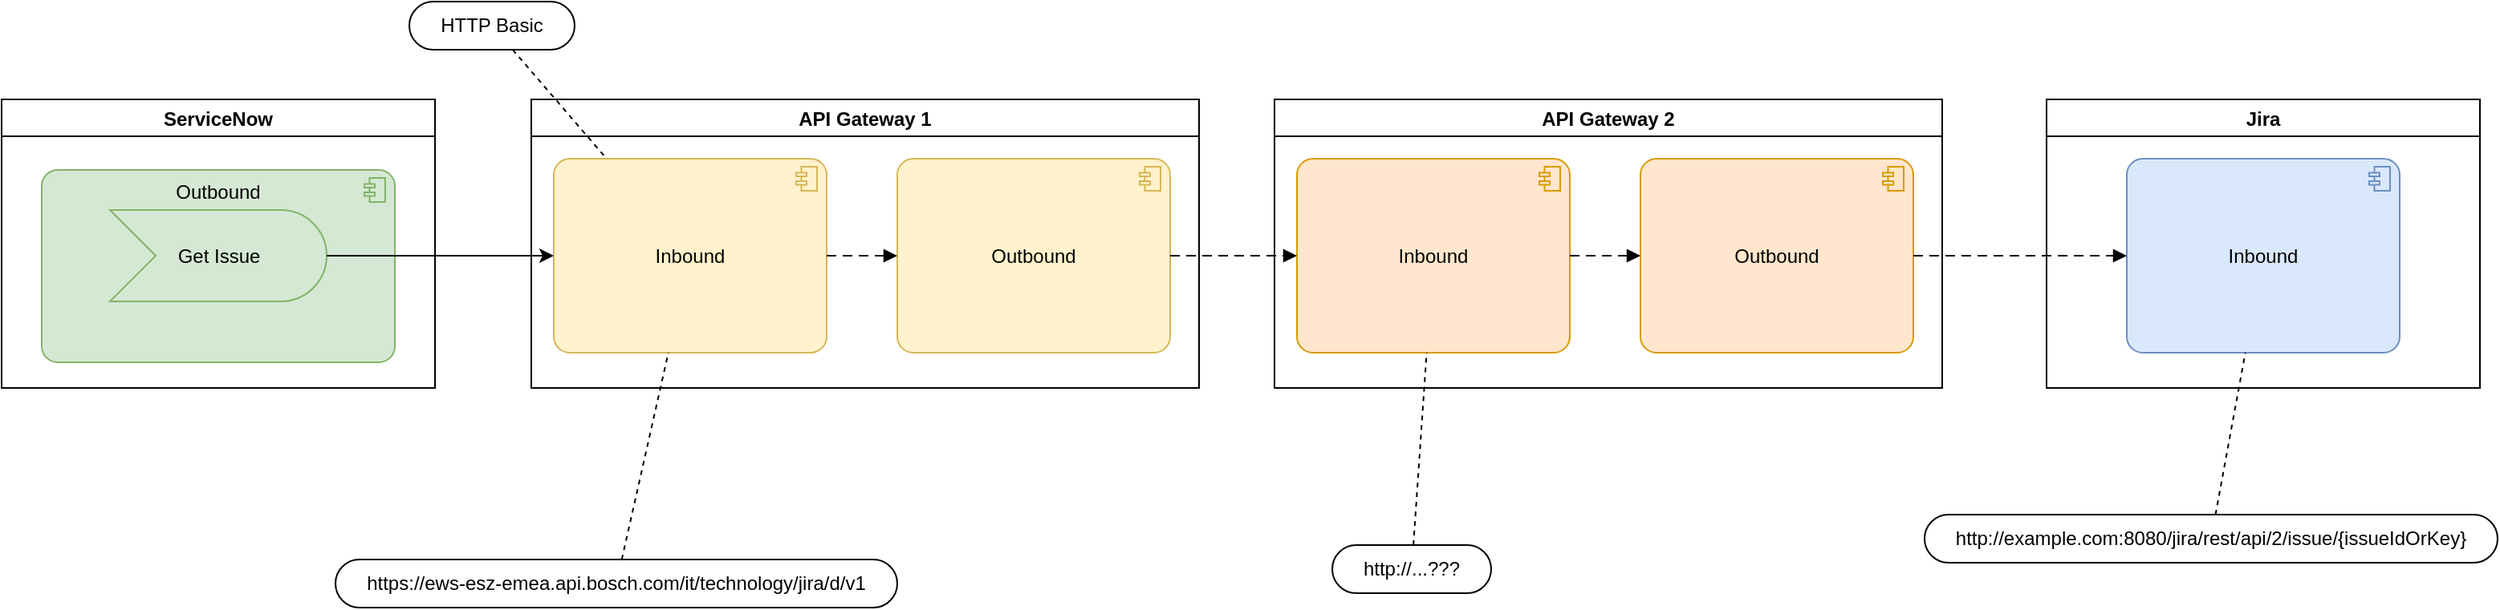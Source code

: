 <mxfile version="24.6.4" type="github">
  <diagram name="Page-1" id="yZ5Ocwlv4FhU6Q7RMmHw">
    <mxGraphModel dx="1644" dy="2370" grid="0" gridSize="10" guides="1" tooltips="1" connect="0" arrows="0" fold="1" page="1" pageScale="1" pageWidth="1654" pageHeight="1169" math="0" shadow="0">
      <root>
        <mxCell id="0" />
        <mxCell id="1" parent="0" />
        <mxCell id="MCBt5lzLdkXNeVL7bORd-1" value="API Gateway 1" style="swimlane;" vertex="1" parent="1">
          <mxGeometry x="355" y="-670" width="416" height="180" as="geometry" />
        </mxCell>
        <mxCell id="MCBt5lzLdkXNeVL7bORd-2" value="Inbound" style="html=1;outlineConnect=0;whiteSpace=wrap;fillColor=#fff2cc;shape=mxgraph.archimate3.application;appType=comp;archiType=rounded;strokeColor=#d6b656;verticalAlign=middle;fontStyle=0" vertex="1" parent="MCBt5lzLdkXNeVL7bORd-1">
          <mxGeometry x="14" y="37" width="170" height="121" as="geometry" />
        </mxCell>
        <mxCell id="MCBt5lzLdkXNeVL7bORd-22" value="Outbound" style="html=1;outlineConnect=0;whiteSpace=wrap;fillColor=#fff2cc;shape=mxgraph.archimate3.application;appType=comp;archiType=rounded;strokeColor=#d6b656;verticalAlign=middle;fontStyle=0" vertex="1" parent="MCBt5lzLdkXNeVL7bORd-1">
          <mxGeometry x="228" y="37" width="170" height="121" as="geometry" />
        </mxCell>
        <mxCell id="MCBt5lzLdkXNeVL7bORd-13" value="" style="html=1;endArrow=block;dashed=1;elbow=vertical;endFill=1;dashPattern=6 4;rounded=0;fontSize=12;fontStyle=0" edge="1" parent="MCBt5lzLdkXNeVL7bORd-1" source="MCBt5lzLdkXNeVL7bORd-2" target="MCBt5lzLdkXNeVL7bORd-22">
          <mxGeometry width="160" relative="1" as="geometry">
            <mxPoint x="763" y="-106" as="sourcePoint" />
            <mxPoint x="989" y="-54" as="targetPoint" />
          </mxGeometry>
        </mxCell>
        <mxCell id="MCBt5lzLdkXNeVL7bORd-5" value="ServiceNow" style="swimlane;" vertex="1" parent="1">
          <mxGeometry x="25" y="-670" width="270" height="180" as="geometry" />
        </mxCell>
        <mxCell id="MCBt5lzLdkXNeVL7bORd-21" value="Outbound" style="html=1;outlineConnect=0;whiteSpace=wrap;fillColor=#d5e8d4;shape=mxgraph.archimate3.application;appType=comp;archiType=rounded;strokeColor=#82b366;verticalAlign=top;fontStyle=0" vertex="1" parent="MCBt5lzLdkXNeVL7bORd-5">
          <mxGeometry x="25" y="44" width="220" height="120" as="geometry" />
        </mxCell>
        <mxCell id="MCBt5lzLdkXNeVL7bORd-6" value="Get Issue" style="html=1;outlineConnect=0;whiteSpace=wrap;fillColor=#d5e8d4;shape=mxgraph.archimate3.event;strokeColor=#82b366;fontStyle=0" vertex="1" parent="MCBt5lzLdkXNeVL7bORd-5">
          <mxGeometry x="67.5" y="69" width="135" height="57" as="geometry" />
        </mxCell>
        <mxCell id="MCBt5lzLdkXNeVL7bORd-10" value="Jira" style="swimlane;" vertex="1" parent="1">
          <mxGeometry x="1299" y="-670" width="270" height="180" as="geometry" />
        </mxCell>
        <mxCell id="MCBt5lzLdkXNeVL7bORd-26" value="Inbound" style="html=1;outlineConnect=0;whiteSpace=wrap;fillColor=#dae8fc;shape=mxgraph.archimate3.application;appType=comp;archiType=rounded;strokeColor=#6c8ebf;verticalAlign=middle;fontStyle=0" vertex="1" parent="MCBt5lzLdkXNeVL7bORd-10">
          <mxGeometry x="50" y="37" width="170" height="121" as="geometry" />
        </mxCell>
        <mxCell id="MCBt5lzLdkXNeVL7bORd-8" value="" style="edgeStyle=none;rounded=0;orthogonalLoop=1;jettySize=auto;html=1;fontSize=6;fontStyle=0" edge="1" parent="1" source="MCBt5lzLdkXNeVL7bORd-6" target="MCBt5lzLdkXNeVL7bORd-2">
          <mxGeometry relative="1" as="geometry">
            <mxPoint x="362" y="-732.5" as="sourcePoint" />
            <mxPoint x="550" y="-936" as="targetPoint" />
          </mxGeometry>
        </mxCell>
        <mxCell id="MCBt5lzLdkXNeVL7bORd-23" value="API Gateway 2" style="swimlane;" vertex="1" parent="1">
          <mxGeometry x="818" y="-670" width="416" height="180" as="geometry" />
        </mxCell>
        <mxCell id="MCBt5lzLdkXNeVL7bORd-24" value="Inbound" style="html=1;outlineConnect=0;whiteSpace=wrap;fillColor=#ffe6cc;shape=mxgraph.archimate3.application;appType=comp;archiType=rounded;strokeColor=#d79b00;verticalAlign=middle;fontStyle=0" vertex="1" parent="MCBt5lzLdkXNeVL7bORd-23">
          <mxGeometry x="14" y="37" width="170" height="121" as="geometry" />
        </mxCell>
        <mxCell id="MCBt5lzLdkXNeVL7bORd-25" value="Outbound" style="html=1;outlineConnect=0;whiteSpace=wrap;fillColor=#ffe6cc;shape=mxgraph.archimate3.application;appType=comp;archiType=rounded;strokeColor=#d79b00;verticalAlign=middle;fontStyle=0" vertex="1" parent="MCBt5lzLdkXNeVL7bORd-23">
          <mxGeometry x="228" y="37" width="170" height="121" as="geometry" />
        </mxCell>
        <mxCell id="MCBt5lzLdkXNeVL7bORd-34" value="" style="html=1;endArrow=block;dashed=1;elbow=vertical;endFill=1;dashPattern=6 4;rounded=0;fontSize=12;fontStyle=0" edge="1" parent="MCBt5lzLdkXNeVL7bORd-23" source="MCBt5lzLdkXNeVL7bORd-24" target="MCBt5lzLdkXNeVL7bORd-25">
          <mxGeometry width="160" relative="1" as="geometry">
            <mxPoint x="-259" y="118" as="sourcePoint" />
            <mxPoint x="-215" y="118" as="targetPoint" />
          </mxGeometry>
        </mxCell>
        <mxCell id="MCBt5lzLdkXNeVL7bORd-27" value="http://example.com:8080/jira/rest/api/2/issue/{issueIdOrKey}" style="whiteSpace=wrap;html=1;rounded=1;arcSize=50;align=center;verticalAlign=middle;strokeWidth=1;autosize=1;spacing=4;treeFolding=1;treeMoving=1;newEdgeStyle={&quot;edgeStyle&quot;:&quot;entityRelationEdgeStyle&quot;,&quot;startArrow&quot;:&quot;none&quot;,&quot;endArrow&quot;:&quot;none&quot;,&quot;segment&quot;:10,&quot;curved&quot;:1,&quot;sourcePerimeterSpacing&quot;:0,&quot;targetPerimeterSpacing&quot;:0};" vertex="1" parent="1">
          <mxGeometry x="1223" y="-411" width="357" height="30" as="geometry" />
        </mxCell>
        <mxCell id="MCBt5lzLdkXNeVL7bORd-28" value="" style="endArrow=none;dashed=1;html=1;rounded=0;" edge="1" parent="1" source="MCBt5lzLdkXNeVL7bORd-27" target="MCBt5lzLdkXNeVL7bORd-26">
          <mxGeometry width="50" height="50" relative="1" as="geometry">
            <mxPoint x="1983" y="-525" as="sourcePoint" />
            <mxPoint x="1367" y="-506" as="targetPoint" />
          </mxGeometry>
        </mxCell>
        <mxCell id="MCBt5lzLdkXNeVL7bORd-29" value="HTTP Basic" style="whiteSpace=wrap;html=1;rounded=1;arcSize=50;align=center;verticalAlign=middle;strokeWidth=1;autosize=1;spacing=4;treeFolding=1;treeMoving=1;newEdgeStyle={&quot;edgeStyle&quot;:&quot;entityRelationEdgeStyle&quot;,&quot;startArrow&quot;:&quot;none&quot;,&quot;endArrow&quot;:&quot;none&quot;,&quot;segment&quot;:10,&quot;curved&quot;:1,&quot;sourcePerimeterSpacing&quot;:0,&quot;targetPerimeterSpacing&quot;:0};" vertex="1" parent="1">
          <mxGeometry x="279" y="-731" width="103" height="30" as="geometry" />
        </mxCell>
        <mxCell id="MCBt5lzLdkXNeVL7bORd-30" value="" style="endArrow=none;dashed=1;html=1;rounded=0;" edge="1" parent="1" source="MCBt5lzLdkXNeVL7bORd-29" target="MCBt5lzLdkXNeVL7bORd-2">
          <mxGeometry width="50" height="50" relative="1" as="geometry">
            <mxPoint x="913" y="-905" as="sourcePoint" />
            <mxPoint x="332" y="-620" as="targetPoint" />
          </mxGeometry>
        </mxCell>
        <mxCell id="MCBt5lzLdkXNeVL7bORd-33" value="" style="html=1;endArrow=block;dashed=1;elbow=vertical;endFill=1;dashPattern=6 4;rounded=0;fontSize=12;fontStyle=0" edge="1" parent="1" source="MCBt5lzLdkXNeVL7bORd-22" target="MCBt5lzLdkXNeVL7bORd-24">
          <mxGeometry width="160" relative="1" as="geometry">
            <mxPoint x="549" y="-562" as="sourcePoint" />
            <mxPoint x="593" y="-562" as="targetPoint" />
          </mxGeometry>
        </mxCell>
        <mxCell id="MCBt5lzLdkXNeVL7bORd-35" value="" style="html=1;endArrow=block;dashed=1;elbow=vertical;endFill=1;dashPattern=6 4;rounded=0;fontSize=12;fontStyle=0" edge="1" parent="1" source="MCBt5lzLdkXNeVL7bORd-25" target="MCBt5lzLdkXNeVL7bORd-26">
          <mxGeometry width="160" relative="1" as="geometry">
            <mxPoint x="569" y="-542" as="sourcePoint" />
            <mxPoint x="613" y="-542" as="targetPoint" />
          </mxGeometry>
        </mxCell>
        <mxCell id="MCBt5lzLdkXNeVL7bORd-36" value="https://ews-esz-emea.api.bosch.com/it/technology/jira/d/v1" style="whiteSpace=wrap;html=1;rounded=1;arcSize=50;align=center;verticalAlign=middle;strokeWidth=1;autosize=1;spacing=4;treeFolding=1;treeMoving=1;newEdgeStyle={&quot;edgeStyle&quot;:&quot;entityRelationEdgeStyle&quot;,&quot;startArrow&quot;:&quot;none&quot;,&quot;endArrow&quot;:&quot;none&quot;,&quot;segment&quot;:10,&quot;curved&quot;:1,&quot;sourcePerimeterSpacing&quot;:0,&quot;targetPerimeterSpacing&quot;:0};" vertex="1" parent="1">
          <mxGeometry x="233" y="-383" width="350" height="30" as="geometry" />
        </mxCell>
        <mxCell id="MCBt5lzLdkXNeVL7bORd-37" value="" style="endArrow=none;dashed=1;html=1;rounded=0;" edge="1" parent="1" source="MCBt5lzLdkXNeVL7bORd-36" target="MCBt5lzLdkXNeVL7bORd-2">
          <mxGeometry width="50" height="50" relative="1" as="geometry">
            <mxPoint x="209" y="-439" as="sourcePoint" />
            <mxPoint x="179" y="-534" as="targetPoint" />
          </mxGeometry>
        </mxCell>
        <mxCell id="MCBt5lzLdkXNeVL7bORd-38" value="http://...???" style="whiteSpace=wrap;html=1;rounded=1;arcSize=50;align=center;verticalAlign=middle;strokeWidth=1;autosize=1;spacing=4;treeFolding=1;treeMoving=1;newEdgeStyle={&quot;edgeStyle&quot;:&quot;entityRelationEdgeStyle&quot;,&quot;startArrow&quot;:&quot;none&quot;,&quot;endArrow&quot;:&quot;none&quot;,&quot;segment&quot;:10,&quot;curved&quot;:1,&quot;sourcePerimeterSpacing&quot;:0,&quot;targetPerimeterSpacing&quot;:0};" vertex="1" parent="1">
          <mxGeometry x="854" y="-392" width="99" height="30" as="geometry" />
        </mxCell>
        <mxCell id="MCBt5lzLdkXNeVL7bORd-39" value="" style="endArrow=none;dashed=1;html=1;rounded=0;" edge="1" parent="1" source="MCBt5lzLdkXNeVL7bORd-38" target="MCBt5lzLdkXNeVL7bORd-24">
          <mxGeometry width="50" height="50" relative="1" as="geometry">
            <mxPoint x="1485" y="-506" as="sourcePoint" />
            <mxPoint x="869" y="-487" as="targetPoint" />
          </mxGeometry>
        </mxCell>
      </root>
    </mxGraphModel>
  </diagram>
</mxfile>
